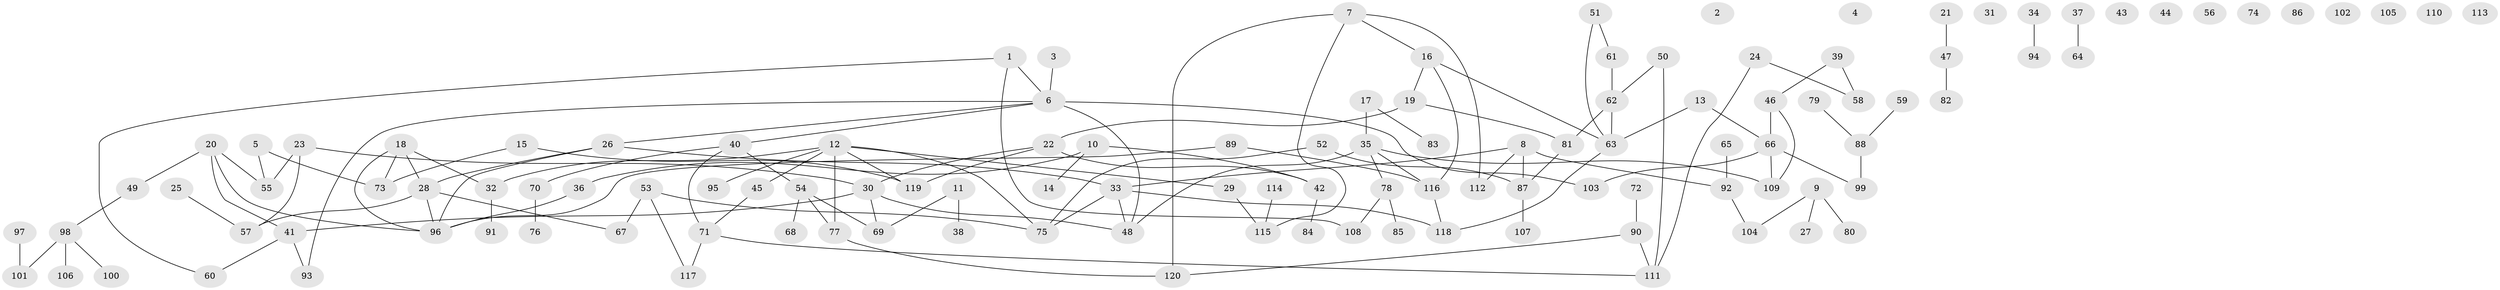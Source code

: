// Generated by graph-tools (version 1.1) at 2025/00/03/09/25 03:00:54]
// undirected, 120 vertices, 140 edges
graph export_dot {
graph [start="1"]
  node [color=gray90,style=filled];
  1;
  2;
  3;
  4;
  5;
  6;
  7;
  8;
  9;
  10;
  11;
  12;
  13;
  14;
  15;
  16;
  17;
  18;
  19;
  20;
  21;
  22;
  23;
  24;
  25;
  26;
  27;
  28;
  29;
  30;
  31;
  32;
  33;
  34;
  35;
  36;
  37;
  38;
  39;
  40;
  41;
  42;
  43;
  44;
  45;
  46;
  47;
  48;
  49;
  50;
  51;
  52;
  53;
  54;
  55;
  56;
  57;
  58;
  59;
  60;
  61;
  62;
  63;
  64;
  65;
  66;
  67;
  68;
  69;
  70;
  71;
  72;
  73;
  74;
  75;
  76;
  77;
  78;
  79;
  80;
  81;
  82;
  83;
  84;
  85;
  86;
  87;
  88;
  89;
  90;
  91;
  92;
  93;
  94;
  95;
  96;
  97;
  98;
  99;
  100;
  101;
  102;
  103;
  104;
  105;
  106;
  107;
  108;
  109;
  110;
  111;
  112;
  113;
  114;
  115;
  116;
  117;
  118;
  119;
  120;
  1 -- 6;
  1 -- 60;
  1 -- 108;
  3 -- 6;
  5 -- 55;
  5 -- 73;
  6 -- 26;
  6 -- 40;
  6 -- 48;
  6 -- 93;
  6 -- 103;
  7 -- 16;
  7 -- 112;
  7 -- 115;
  7 -- 120;
  8 -- 33;
  8 -- 87;
  8 -- 92;
  8 -- 112;
  9 -- 27;
  9 -- 80;
  9 -- 104;
  10 -- 14;
  10 -- 36;
  10 -- 42;
  11 -- 38;
  11 -- 69;
  12 -- 29;
  12 -- 32;
  12 -- 45;
  12 -- 75;
  12 -- 77;
  12 -- 95;
  12 -- 119;
  13 -- 63;
  13 -- 66;
  15 -- 73;
  15 -- 119;
  16 -- 19;
  16 -- 63;
  16 -- 116;
  17 -- 35;
  17 -- 83;
  18 -- 28;
  18 -- 32;
  18 -- 73;
  18 -- 96;
  19 -- 22;
  19 -- 81;
  20 -- 41;
  20 -- 49;
  20 -- 55;
  20 -- 96;
  21 -- 47;
  22 -- 30;
  22 -- 42;
  22 -- 119;
  23 -- 30;
  23 -- 55;
  23 -- 57;
  24 -- 58;
  24 -- 111;
  25 -- 57;
  26 -- 28;
  26 -- 33;
  26 -- 96;
  28 -- 57;
  28 -- 67;
  28 -- 96;
  29 -- 115;
  30 -- 41;
  30 -- 48;
  30 -- 69;
  32 -- 91;
  33 -- 48;
  33 -- 75;
  33 -- 118;
  34 -- 94;
  35 -- 48;
  35 -- 78;
  35 -- 109;
  35 -- 116;
  36 -- 96;
  37 -- 64;
  39 -- 46;
  39 -- 58;
  40 -- 54;
  40 -- 70;
  40 -- 71;
  41 -- 60;
  41 -- 93;
  42 -- 84;
  45 -- 71;
  46 -- 66;
  46 -- 109;
  47 -- 82;
  49 -- 98;
  50 -- 62;
  50 -- 111;
  51 -- 61;
  51 -- 63;
  52 -- 75;
  52 -- 87;
  53 -- 67;
  53 -- 75;
  53 -- 117;
  54 -- 68;
  54 -- 69;
  54 -- 77;
  59 -- 88;
  61 -- 62;
  62 -- 63;
  62 -- 81;
  63 -- 118;
  65 -- 92;
  66 -- 99;
  66 -- 103;
  66 -- 109;
  70 -- 76;
  71 -- 111;
  71 -- 117;
  72 -- 90;
  77 -- 120;
  78 -- 85;
  78 -- 108;
  79 -- 88;
  81 -- 87;
  87 -- 107;
  88 -- 99;
  89 -- 96;
  89 -- 116;
  90 -- 111;
  90 -- 120;
  92 -- 104;
  97 -- 101;
  98 -- 100;
  98 -- 101;
  98 -- 106;
  114 -- 115;
  116 -- 118;
}
